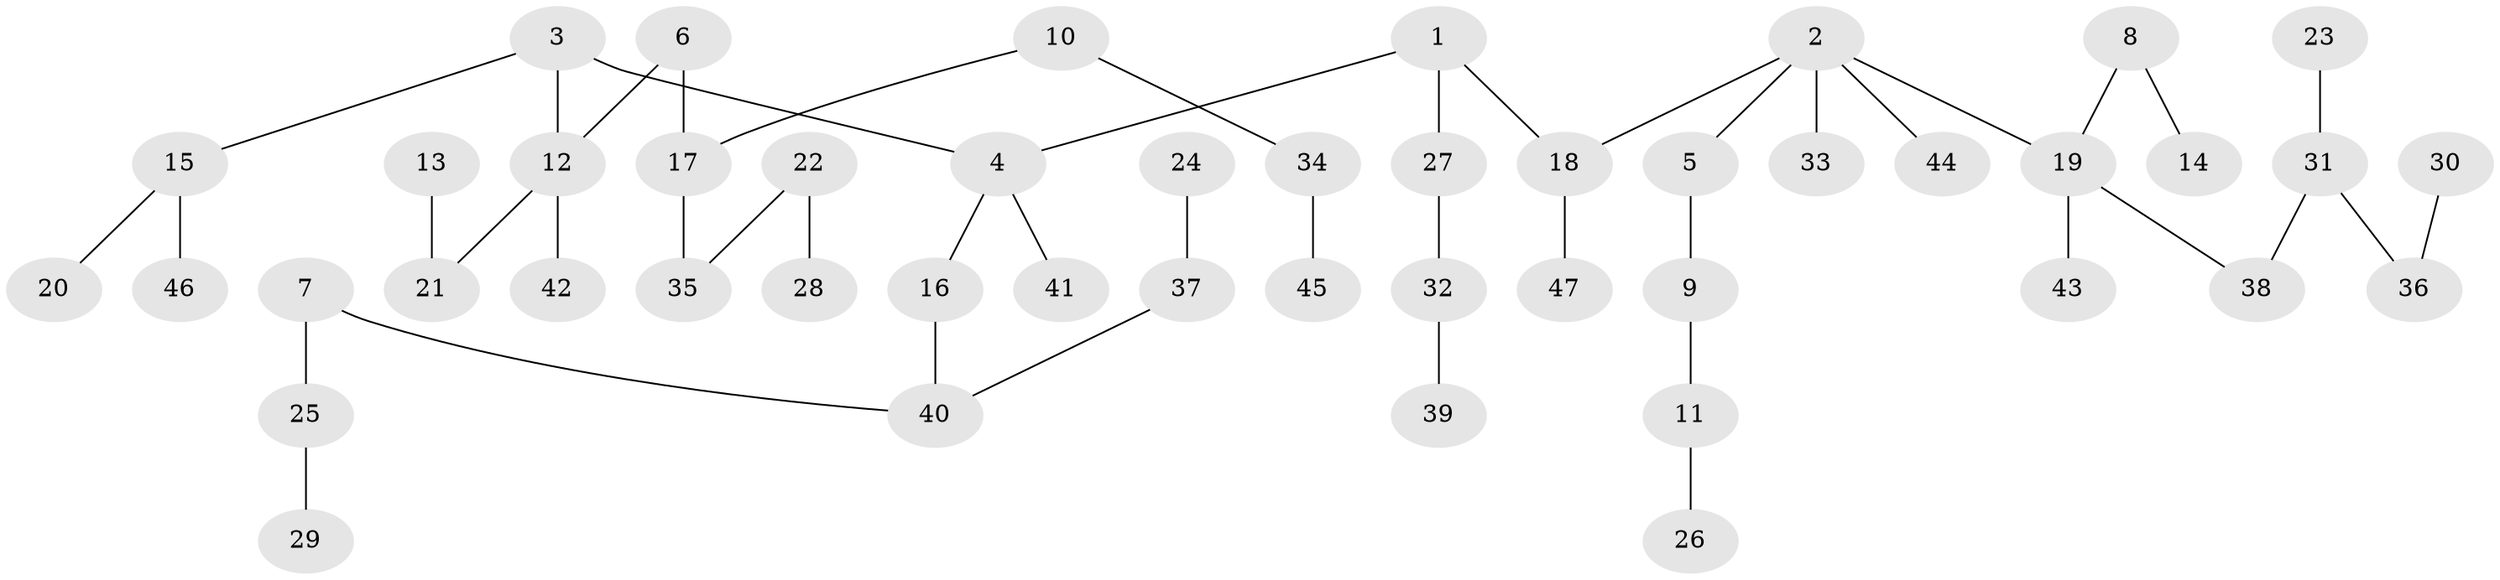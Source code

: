 // original degree distribution, {4: 0.07462686567164178, 3: 0.11940298507462686, 5: 0.05970149253731343, 1: 0.47761194029850745, 2: 0.26865671641791045}
// Generated by graph-tools (version 1.1) at 2025/37/03/04/25 23:37:21]
// undirected, 47 vertices, 46 edges
graph export_dot {
  node [color=gray90,style=filled];
  1;
  2;
  3;
  4;
  5;
  6;
  7;
  8;
  9;
  10;
  11;
  12;
  13;
  14;
  15;
  16;
  17;
  18;
  19;
  20;
  21;
  22;
  23;
  24;
  25;
  26;
  27;
  28;
  29;
  30;
  31;
  32;
  33;
  34;
  35;
  36;
  37;
  38;
  39;
  40;
  41;
  42;
  43;
  44;
  45;
  46;
  47;
  1 -- 4 [weight=1.0];
  1 -- 18 [weight=1.0];
  1 -- 27 [weight=1.0];
  2 -- 5 [weight=1.0];
  2 -- 18 [weight=1.0];
  2 -- 19 [weight=1.0];
  2 -- 33 [weight=1.0];
  2 -- 44 [weight=1.0];
  3 -- 4 [weight=1.0];
  3 -- 12 [weight=1.0];
  3 -- 15 [weight=1.0];
  4 -- 16 [weight=1.0];
  4 -- 41 [weight=1.0];
  5 -- 9 [weight=1.0];
  6 -- 12 [weight=1.0];
  6 -- 17 [weight=1.0];
  7 -- 25 [weight=1.0];
  7 -- 40 [weight=1.0];
  8 -- 14 [weight=1.0];
  8 -- 19 [weight=1.0];
  9 -- 11 [weight=1.0];
  10 -- 17 [weight=1.0];
  10 -- 34 [weight=1.0];
  11 -- 26 [weight=1.0];
  12 -- 21 [weight=1.0];
  12 -- 42 [weight=1.0];
  13 -- 21 [weight=1.0];
  15 -- 20 [weight=1.0];
  15 -- 46 [weight=1.0];
  16 -- 40 [weight=1.0];
  17 -- 35 [weight=1.0];
  18 -- 47 [weight=1.0];
  19 -- 38 [weight=1.0];
  19 -- 43 [weight=1.0];
  22 -- 28 [weight=1.0];
  22 -- 35 [weight=1.0];
  23 -- 31 [weight=1.0];
  24 -- 37 [weight=1.0];
  25 -- 29 [weight=1.0];
  27 -- 32 [weight=1.0];
  30 -- 36 [weight=1.0];
  31 -- 36 [weight=1.0];
  31 -- 38 [weight=1.0];
  32 -- 39 [weight=1.0];
  34 -- 45 [weight=1.0];
  37 -- 40 [weight=1.0];
}
